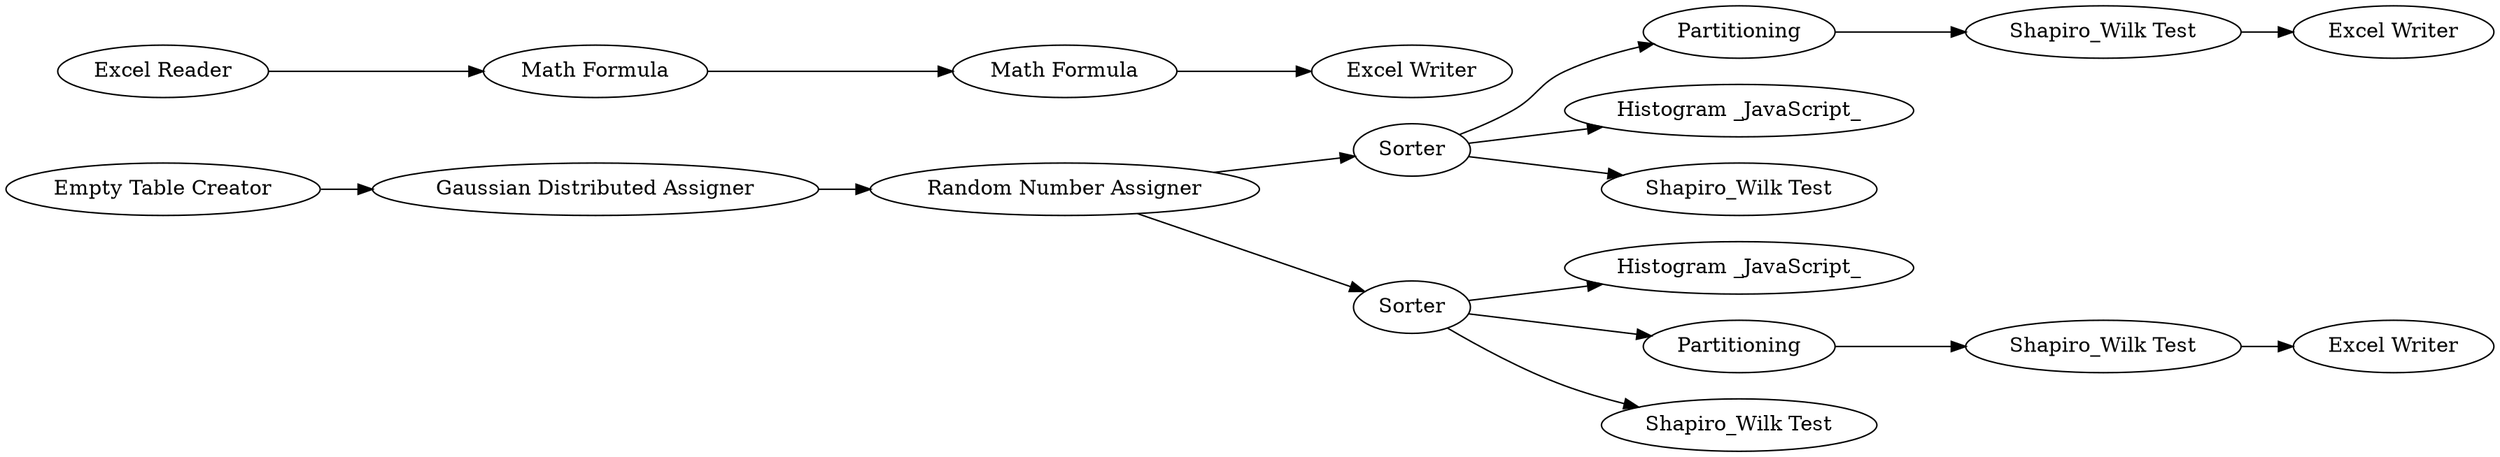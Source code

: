 digraph {
	9 -> 14
	19 -> 7
	14 -> 16
	4 -> 3
	1 -> 2
	8 -> 9
	8 -> 19
	19 -> 11
	9 -> 13
	5 -> 6
	11 -> 12
	9 -> 10
	16 -> 20
	19 -> 15
	12 -> 21
	2 -> 4
	6 -> 8
	7 [label="Histogram _JavaScript_"]
	9 [label=Sorter]
	21 [label="Excel Writer"]
	8 [label="Random Number Assigner"]
	3 [label="Excel Writer"]
	19 [label=Sorter]
	6 [label="Gaussian Distributed Assigner"]
	15 [label="Shapiro_Wilk Test"]
	12 [label="Shapiro_Wilk Test"]
	10 [label="Shapiro_Wilk Test"]
	16 [label="Shapiro_Wilk Test"]
	1 [label="Excel Reader"]
	11 [label=Partitioning]
	4 [label="Math Formula"]
	14 [label=Partitioning]
	5 [label="Empty Table Creator"]
	13 [label="Histogram _JavaScript_"]
	20 [label="Excel Writer"]
	2 [label="Math Formula"]
	rankdir=LR
}
